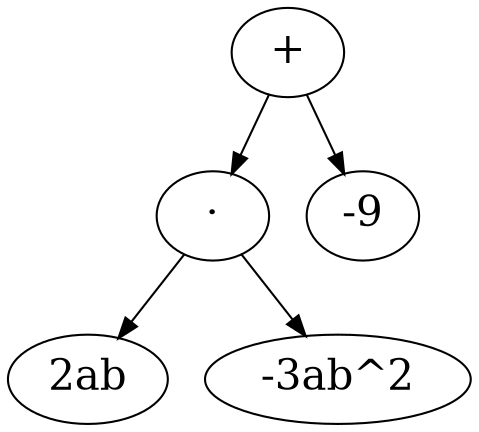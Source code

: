 ## Esempio di albero di espressione

digraph e {
 node [fontsize="20"] 

e0 -> {e01; "-9"}; e0 [label="+"]

e01 -> {"2ab"; "-3ab^2"}; e01 [label="·"]
}

